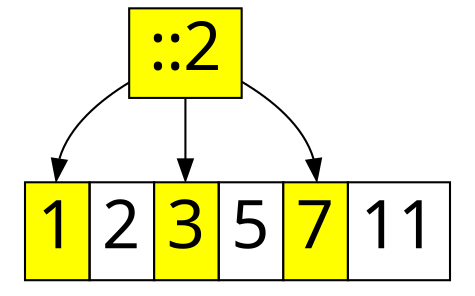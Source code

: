 digraph G {
    node [ shape=box, style=filled, fillcolor=white, fontname="PT Mono", fontsize=32 ]

    list [
        shape=none
        label=<<table border="0" cellspacing="0" cellpadding="5">
            <tr>
                <td port="p0" border="1" bgcolor="yellow">1</td>
                <td port="p1" border="1">2</td>
                <td port="p2" border="1" bgcolor="yellow">3</td>
                <td port="p3" border="1">5</td>
                <td port="p4" border="1" bgcolor="yellow">7</td>
                <td port="p5" border="1">11</td>
            </tr>
        </table>>
    ]

    include -> list:p0
    include -> list:p2
    include -> list:p4

    include [ label="::2", fillcolor=yellow ]
}
